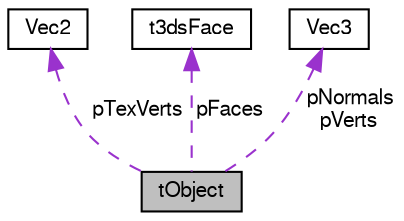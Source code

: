 digraph "tObject"
{
 // LATEX_PDF_SIZE
  bgcolor="transparent";
  edge [fontname="FreeSans",fontsize="10",labelfontname="FreeSans",labelfontsize="10"];
  node [fontname="FreeSans",fontsize="10",shape=record];
  Node1 [label="tObject",height=0.2,width=0.4,color="black", fillcolor="grey75", style="filled", fontcolor="black",tooltip="This holds all the information for our model/scene."];
  Node2 -> Node1 [dir="back",color="darkorchid3",fontsize="10",style="dashed",label=" pTexVerts" ,fontname="FreeSans"];
  Node2 [label="Vec2",height=0.2,width=0.4,color="black",URL="$a02680.html",tooltip="used to store the UV coordinates"];
  Node3 -> Node1 [dir="back",color="darkorchid3",fontsize="10",style="dashed",label=" pFaces" ,fontname="FreeSans"];
  Node3 [label="t3dsFace",height=0.2,width=0.4,color="black",URL="$a02352.html",tooltip="This is our face structure."];
  Node4 -> Node1 [dir="back",color="darkorchid3",fontsize="10",style="dashed",label=" pNormals\npVerts" ,fontname="FreeSans"];
  Node4 [label="Vec3",height=0.2,width=0.4,color="black",URL="$a02676.html",tooltip="used to store the vertices"];
}
